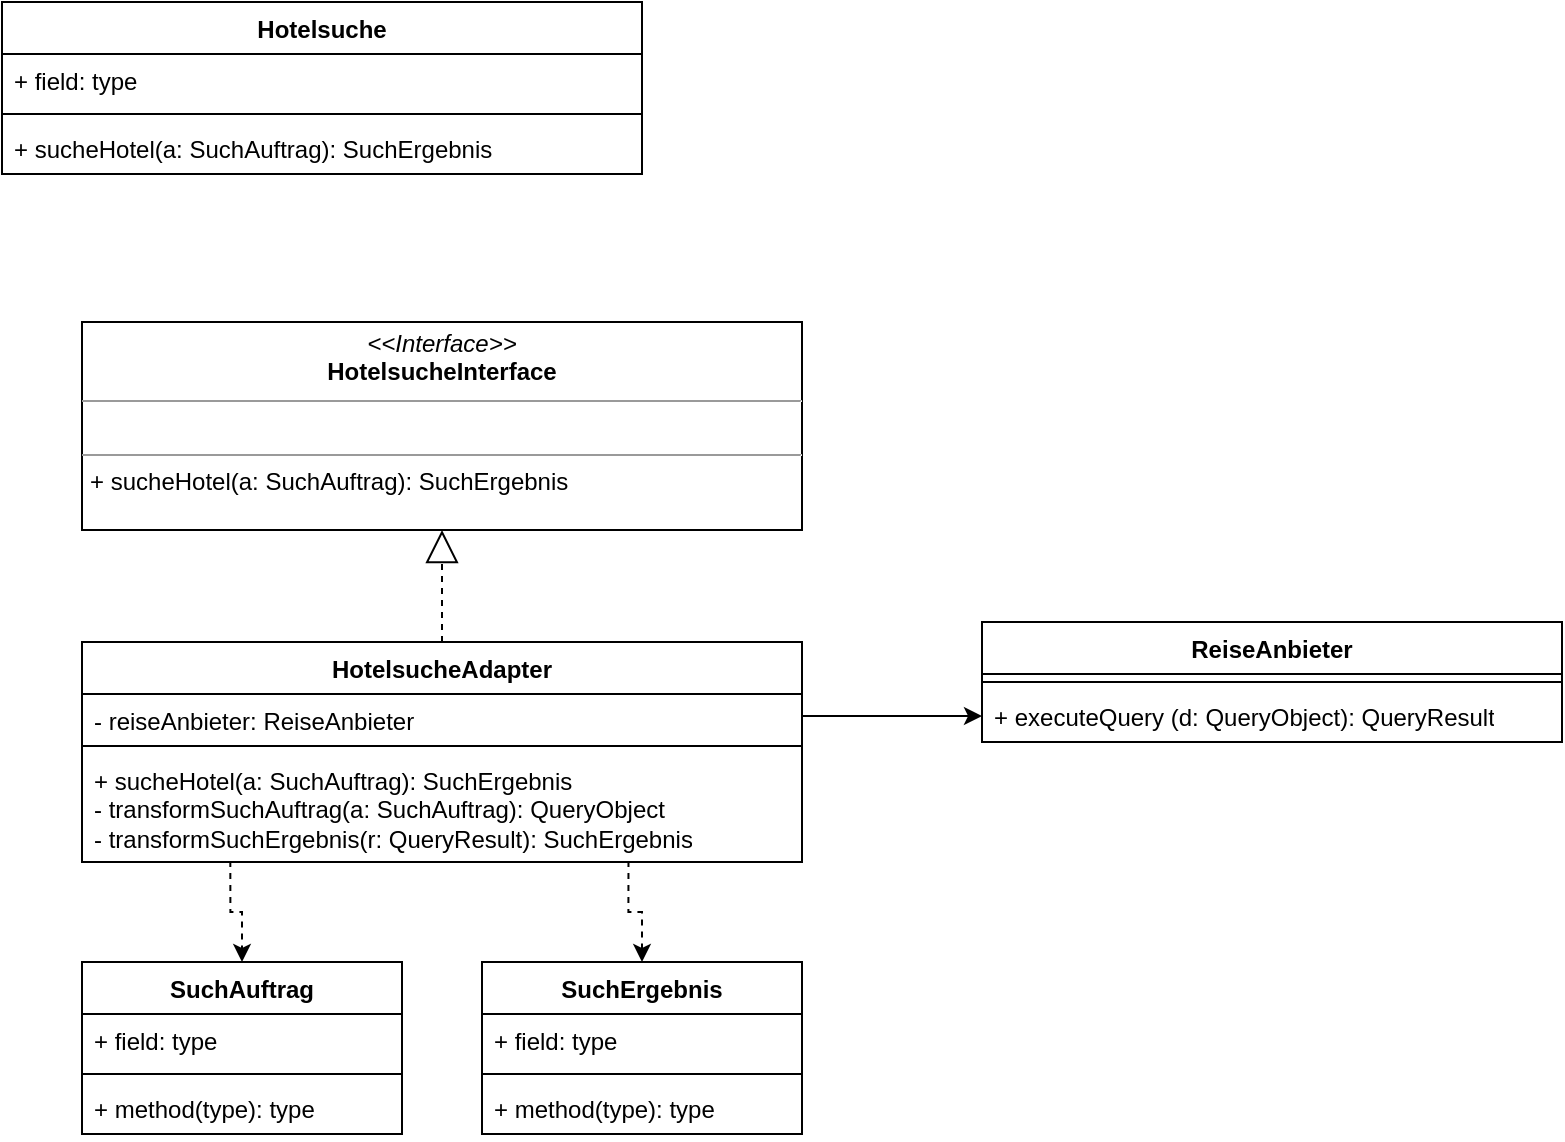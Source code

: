 <mxfile version="22.1.17" type="github">
  <diagram name="Seite-1" id="ULfEtaH9g-QaJSUvBMsT">
    <mxGraphModel dx="3176" dy="1784" grid="1" gridSize="10" guides="1" tooltips="1" connect="1" arrows="1" fold="1" page="1" pageScale="1" pageWidth="827" pageHeight="1169" math="0" shadow="0">
      <root>
        <mxCell id="0" />
        <mxCell id="1" parent="0" />
        <mxCell id="NUvROa_gXDPw505vg4XF-1" value="Hotelsuche" style="swimlane;fontStyle=1;align=center;verticalAlign=top;childLayout=stackLayout;horizontal=1;startSize=26;horizontalStack=0;resizeParent=1;resizeParentMax=0;resizeLast=0;collapsible=1;marginBottom=0;whiteSpace=wrap;html=1;" vertex="1" parent="1">
          <mxGeometry x="80" y="40" width="320" height="86" as="geometry" />
        </mxCell>
        <mxCell id="NUvROa_gXDPw505vg4XF-2" value="+ field: type" style="text;align=left;verticalAlign=top;spacingLeft=4;spacingRight=4;overflow=hidden;rotatable=0;points=[[0,0.5],[1,0.5]];portConstraint=eastwest;whiteSpace=wrap;html=1;" vertex="1" parent="NUvROa_gXDPw505vg4XF-1">
          <mxGeometry y="26" width="320" height="26" as="geometry" />
        </mxCell>
        <mxCell id="NUvROa_gXDPw505vg4XF-3" value="" style="line;strokeWidth=1;fillColor=none;align=left;verticalAlign=middle;spacingTop=-1;spacingLeft=3;spacingRight=3;rotatable=0;labelPosition=right;points=[];portConstraint=eastwest;strokeColor=inherit;" vertex="1" parent="NUvROa_gXDPw505vg4XF-1">
          <mxGeometry y="52" width="320" height="8" as="geometry" />
        </mxCell>
        <mxCell id="NUvROa_gXDPw505vg4XF-4" value="+ sucheHotel(a: SuchAuftrag): SuchErgebnis&amp;nbsp;" style="text;strokeColor=none;fillColor=none;align=left;verticalAlign=top;spacingLeft=4;spacingRight=4;overflow=hidden;rotatable=0;points=[[0,0.5],[1,0.5]];portConstraint=eastwest;whiteSpace=wrap;html=1;" vertex="1" parent="NUvROa_gXDPw505vg4XF-1">
          <mxGeometry y="60" width="320" height="26" as="geometry" />
        </mxCell>
        <mxCell id="NUvROa_gXDPw505vg4XF-5" value="ReiseAnbieter" style="swimlane;fontStyle=1;align=center;verticalAlign=top;childLayout=stackLayout;horizontal=1;startSize=26;horizontalStack=0;resizeParent=1;resizeParentMax=0;resizeLast=0;collapsible=1;marginBottom=0;whiteSpace=wrap;html=1;" vertex="1" parent="1">
          <mxGeometry x="570" y="350" width="290" height="60" as="geometry" />
        </mxCell>
        <mxCell id="NUvROa_gXDPw505vg4XF-7" value="" style="line;strokeWidth=1;fillColor=none;align=left;verticalAlign=middle;spacingTop=-1;spacingLeft=3;spacingRight=3;rotatable=0;labelPosition=right;points=[];portConstraint=eastwest;strokeColor=inherit;" vertex="1" parent="NUvROa_gXDPw505vg4XF-5">
          <mxGeometry y="26" width="290" height="8" as="geometry" />
        </mxCell>
        <mxCell id="NUvROa_gXDPw505vg4XF-8" value="+ executeQuery (d: QueryObject): QueryResult" style="text;strokeColor=none;fillColor=none;align=left;verticalAlign=top;spacingLeft=4;spacingRight=4;overflow=hidden;rotatable=0;points=[[0,0.5],[1,0.5]];portConstraint=eastwest;whiteSpace=wrap;html=1;" vertex="1" parent="NUvROa_gXDPw505vg4XF-5">
          <mxGeometry y="34" width="290" height="26" as="geometry" />
        </mxCell>
        <mxCell id="NUvROa_gXDPw505vg4XF-25" value="" style="edgeStyle=orthogonalEdgeStyle;rounded=0;orthogonalLoop=1;jettySize=auto;html=1;dashed=1;endArrow=block;endFill=0;endSize=14;" edge="1" parent="1" source="NUvROa_gXDPw505vg4XF-9" target="NUvROa_gXDPw505vg4XF-13">
          <mxGeometry relative="1" as="geometry" />
        </mxCell>
        <mxCell id="NUvROa_gXDPw505vg4XF-9" value="HotelsucheAdapter" style="swimlane;fontStyle=1;align=center;verticalAlign=top;childLayout=stackLayout;horizontal=1;startSize=26;horizontalStack=0;resizeParent=1;resizeParentMax=0;resizeLast=0;collapsible=1;marginBottom=0;whiteSpace=wrap;html=1;" vertex="1" parent="1">
          <mxGeometry x="120" y="360" width="360" height="110" as="geometry" />
        </mxCell>
        <mxCell id="NUvROa_gXDPw505vg4XF-10" value="- reiseAnbieter: ReiseAnbieter" style="text;strokeColor=none;fillColor=none;align=left;verticalAlign=top;spacingLeft=4;spacingRight=4;overflow=hidden;rotatable=0;points=[[0,0.5],[1,0.5]];portConstraint=eastwest;whiteSpace=wrap;html=1;" vertex="1" parent="NUvROa_gXDPw505vg4XF-9">
          <mxGeometry y="26" width="360" height="22" as="geometry" />
        </mxCell>
        <mxCell id="NUvROa_gXDPw505vg4XF-11" value="" style="line;strokeWidth=1;fillColor=none;align=left;verticalAlign=middle;spacingTop=-1;spacingLeft=3;spacingRight=3;rotatable=0;labelPosition=right;points=[];portConstraint=eastwest;strokeColor=inherit;" vertex="1" parent="NUvROa_gXDPw505vg4XF-9">
          <mxGeometry y="48" width="360" height="8" as="geometry" />
        </mxCell>
        <mxCell id="NUvROa_gXDPw505vg4XF-12" value="+ sucheHotel(a: SuchAuftrag): SuchErgebnis&lt;br&gt;- transformSuchAuftrag(a: SuchAuftrag): QueryObject&lt;br&gt;- transformSuchErgebnis(r: QueryResult): SuchErgebnis" style="text;strokeColor=none;fillColor=none;align=left;verticalAlign=top;spacingLeft=4;spacingRight=4;overflow=hidden;rotatable=0;points=[[0,0.5],[1,0.5]];portConstraint=eastwest;whiteSpace=wrap;html=1;" vertex="1" parent="NUvROa_gXDPw505vg4XF-9">
          <mxGeometry y="56" width="360" height="54" as="geometry" />
        </mxCell>
        <mxCell id="NUvROa_gXDPw505vg4XF-13" value="&lt;p style=&quot;margin:0px;margin-top:4px;text-align:center;&quot;&gt;&lt;i&gt;&amp;lt;&amp;lt;Interface&amp;gt;&amp;gt;&lt;/i&gt;&lt;br&gt;&lt;b&gt;HotelsucheInterface&lt;/b&gt;&lt;/p&gt;&lt;hr size=&quot;1&quot;&gt;&lt;p style=&quot;margin:0px;margin-left:4px;&quot;&gt;&lt;br&gt;&lt;/p&gt;&lt;hr size=&quot;1&quot;&gt;&lt;p style=&quot;margin:0px;margin-left:4px;&quot;&gt;+ sucheHotel(a: SuchAuftrag): SuchErgebnis&lt;/p&gt;" style="verticalAlign=top;align=left;overflow=fill;fontSize=12;fontFamily=Helvetica;html=1;whiteSpace=wrap;fillColor=none;" vertex="1" parent="1">
          <mxGeometry x="120" y="200" width="360" height="104" as="geometry" />
        </mxCell>
        <mxCell id="NUvROa_gXDPw505vg4XF-14" value="SuchAuftrag" style="swimlane;fontStyle=1;align=center;verticalAlign=top;childLayout=stackLayout;horizontal=1;startSize=26;horizontalStack=0;resizeParent=1;resizeParentMax=0;resizeLast=0;collapsible=1;marginBottom=0;whiteSpace=wrap;html=1;" vertex="1" parent="1">
          <mxGeometry x="120" y="520" width="160" height="86" as="geometry" />
        </mxCell>
        <mxCell id="NUvROa_gXDPw505vg4XF-15" value="+ field: type" style="text;strokeColor=none;fillColor=none;align=left;verticalAlign=top;spacingLeft=4;spacingRight=4;overflow=hidden;rotatable=0;points=[[0,0.5],[1,0.5]];portConstraint=eastwest;whiteSpace=wrap;html=1;" vertex="1" parent="NUvROa_gXDPw505vg4XF-14">
          <mxGeometry y="26" width="160" height="26" as="geometry" />
        </mxCell>
        <mxCell id="NUvROa_gXDPw505vg4XF-16" value="" style="line;strokeWidth=1;fillColor=none;align=left;verticalAlign=middle;spacingTop=-1;spacingLeft=3;spacingRight=3;rotatable=0;labelPosition=right;points=[];portConstraint=eastwest;strokeColor=inherit;" vertex="1" parent="NUvROa_gXDPw505vg4XF-14">
          <mxGeometry y="52" width="160" height="8" as="geometry" />
        </mxCell>
        <mxCell id="NUvROa_gXDPw505vg4XF-17" value="+ method(type): type" style="text;strokeColor=none;fillColor=none;align=left;verticalAlign=top;spacingLeft=4;spacingRight=4;overflow=hidden;rotatable=0;points=[[0,0.5],[1,0.5]];portConstraint=eastwest;whiteSpace=wrap;html=1;" vertex="1" parent="NUvROa_gXDPw505vg4XF-14">
          <mxGeometry y="60" width="160" height="26" as="geometry" />
        </mxCell>
        <mxCell id="NUvROa_gXDPw505vg4XF-18" value="SuchErgebnis" style="swimlane;fontStyle=1;align=center;verticalAlign=top;childLayout=stackLayout;horizontal=1;startSize=26;horizontalStack=0;resizeParent=1;resizeParentMax=0;resizeLast=0;collapsible=1;marginBottom=0;whiteSpace=wrap;html=1;" vertex="1" parent="1">
          <mxGeometry x="320" y="520" width="160" height="86" as="geometry" />
        </mxCell>
        <mxCell id="NUvROa_gXDPw505vg4XF-19" value="+ field: type" style="text;strokeColor=none;fillColor=none;align=left;verticalAlign=top;spacingLeft=4;spacingRight=4;overflow=hidden;rotatable=0;points=[[0,0.5],[1,0.5]];portConstraint=eastwest;whiteSpace=wrap;html=1;" vertex="1" parent="NUvROa_gXDPw505vg4XF-18">
          <mxGeometry y="26" width="160" height="26" as="geometry" />
        </mxCell>
        <mxCell id="NUvROa_gXDPw505vg4XF-20" value="" style="line;strokeWidth=1;fillColor=none;align=left;verticalAlign=middle;spacingTop=-1;spacingLeft=3;spacingRight=3;rotatable=0;labelPosition=right;points=[];portConstraint=eastwest;strokeColor=inherit;" vertex="1" parent="NUvROa_gXDPw505vg4XF-18">
          <mxGeometry y="52" width="160" height="8" as="geometry" />
        </mxCell>
        <mxCell id="NUvROa_gXDPw505vg4XF-21" value="+ method(type): type" style="text;strokeColor=none;fillColor=none;align=left;verticalAlign=top;spacingLeft=4;spacingRight=4;overflow=hidden;rotatable=0;points=[[0,0.5],[1,0.5]];portConstraint=eastwest;whiteSpace=wrap;html=1;" vertex="1" parent="NUvROa_gXDPw505vg4XF-18">
          <mxGeometry y="60" width="160" height="26" as="geometry" />
        </mxCell>
        <mxCell id="NUvROa_gXDPw505vg4XF-22" style="edgeStyle=orthogonalEdgeStyle;rounded=0;orthogonalLoop=1;jettySize=auto;html=1;exitX=1;exitY=0.5;exitDx=0;exitDy=0;entryX=0;entryY=0.5;entryDx=0;entryDy=0;endArrow=classic;endFill=1;" edge="1" parent="1" source="NUvROa_gXDPw505vg4XF-10" target="NUvROa_gXDPw505vg4XF-8">
          <mxGeometry relative="1" as="geometry" />
        </mxCell>
        <mxCell id="NUvROa_gXDPw505vg4XF-23" style="edgeStyle=orthogonalEdgeStyle;rounded=0;orthogonalLoop=1;jettySize=auto;html=1;entryX=0.5;entryY=0;entryDx=0;entryDy=0;dashed=1;exitX=0.206;exitY=0.991;exitDx=0;exitDy=0;exitPerimeter=0;" edge="1" parent="1" source="NUvROa_gXDPw505vg4XF-12" target="NUvROa_gXDPw505vg4XF-14">
          <mxGeometry relative="1" as="geometry" />
        </mxCell>
        <mxCell id="NUvROa_gXDPw505vg4XF-24" style="edgeStyle=orthogonalEdgeStyle;rounded=0;orthogonalLoop=1;jettySize=auto;html=1;exitX=0.759;exitY=0.991;exitDx=0;exitDy=0;dashed=1;exitPerimeter=0;" edge="1" parent="1" source="NUvROa_gXDPw505vg4XF-12" target="NUvROa_gXDPw505vg4XF-18">
          <mxGeometry relative="1" as="geometry" />
        </mxCell>
      </root>
    </mxGraphModel>
  </diagram>
</mxfile>
